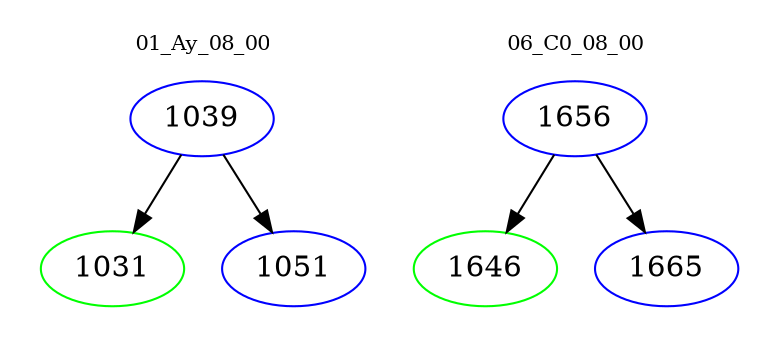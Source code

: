 digraph{
subgraph cluster_0 {
color = white
label = "01_Ay_08_00";
fontsize=10;
T0_1039 [label="1039", color="blue"]
T0_1039 -> T0_1031 [color="black"]
T0_1031 [label="1031", color="green"]
T0_1039 -> T0_1051 [color="black"]
T0_1051 [label="1051", color="blue"]
}
subgraph cluster_1 {
color = white
label = "06_C0_08_00";
fontsize=10;
T1_1656 [label="1656", color="blue"]
T1_1656 -> T1_1646 [color="black"]
T1_1646 [label="1646", color="green"]
T1_1656 -> T1_1665 [color="black"]
T1_1665 [label="1665", color="blue"]
}
}
